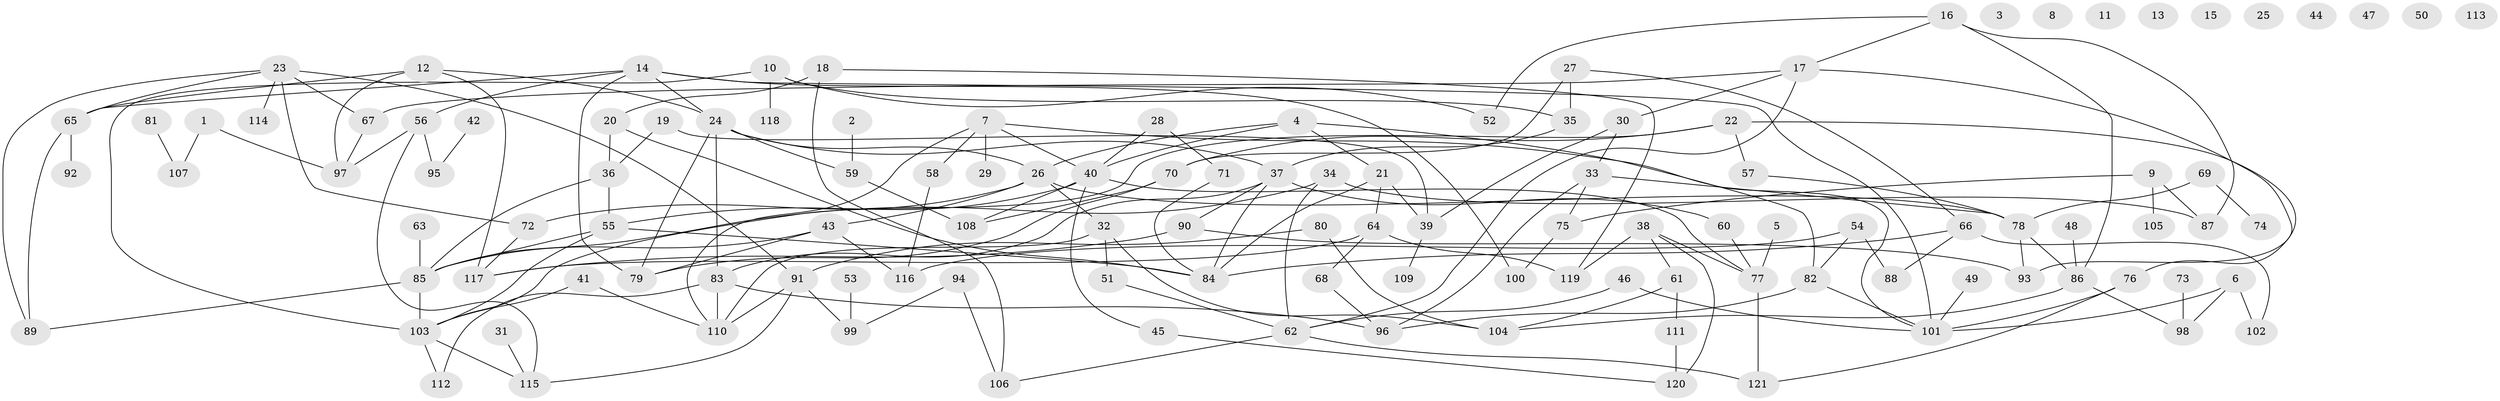 // Generated by graph-tools (version 1.1) at 2025/39/03/09/25 04:39:38]
// undirected, 121 vertices, 179 edges
graph export_dot {
graph [start="1"]
  node [color=gray90,style=filled];
  1;
  2;
  3;
  4;
  5;
  6;
  7;
  8;
  9;
  10;
  11;
  12;
  13;
  14;
  15;
  16;
  17;
  18;
  19;
  20;
  21;
  22;
  23;
  24;
  25;
  26;
  27;
  28;
  29;
  30;
  31;
  32;
  33;
  34;
  35;
  36;
  37;
  38;
  39;
  40;
  41;
  42;
  43;
  44;
  45;
  46;
  47;
  48;
  49;
  50;
  51;
  52;
  53;
  54;
  55;
  56;
  57;
  58;
  59;
  60;
  61;
  62;
  63;
  64;
  65;
  66;
  67;
  68;
  69;
  70;
  71;
  72;
  73;
  74;
  75;
  76;
  77;
  78;
  79;
  80;
  81;
  82;
  83;
  84;
  85;
  86;
  87;
  88;
  89;
  90;
  91;
  92;
  93;
  94;
  95;
  96;
  97;
  98;
  99;
  100;
  101;
  102;
  103;
  104;
  105;
  106;
  107;
  108;
  109;
  110;
  111;
  112;
  113;
  114;
  115;
  116;
  117;
  118;
  119;
  120;
  121;
  1 -- 97;
  1 -- 107;
  2 -- 59;
  4 -- 21;
  4 -- 26;
  4 -- 40;
  4 -- 82;
  5 -- 77;
  6 -- 98;
  6 -- 101;
  6 -- 102;
  7 -- 29;
  7 -- 40;
  7 -- 58;
  7 -- 101;
  7 -- 110;
  9 -- 75;
  9 -- 87;
  9 -- 105;
  10 -- 35;
  10 -- 52;
  10 -- 103;
  10 -- 118;
  12 -- 24;
  12 -- 65;
  12 -- 97;
  12 -- 117;
  14 -- 24;
  14 -- 56;
  14 -- 65;
  14 -- 79;
  14 -- 100;
  14 -- 101;
  16 -- 17;
  16 -- 52;
  16 -- 86;
  16 -- 87;
  17 -- 30;
  17 -- 62;
  17 -- 67;
  17 -- 93;
  18 -- 20;
  18 -- 106;
  18 -- 119;
  19 -- 36;
  19 -- 39;
  20 -- 36;
  20 -- 84;
  21 -- 39;
  21 -- 64;
  21 -- 84;
  22 -- 57;
  22 -- 70;
  22 -- 76;
  22 -- 103;
  23 -- 65;
  23 -- 67;
  23 -- 72;
  23 -- 89;
  23 -- 91;
  23 -- 114;
  24 -- 26;
  24 -- 37;
  24 -- 59;
  24 -- 79;
  24 -- 83;
  26 -- 32;
  26 -- 43;
  26 -- 72;
  26 -- 78;
  27 -- 35;
  27 -- 66;
  27 -- 70;
  28 -- 40;
  28 -- 71;
  30 -- 33;
  30 -- 39;
  31 -- 115;
  32 -- 51;
  32 -- 104;
  32 -- 110;
  33 -- 75;
  33 -- 78;
  33 -- 96;
  34 -- 62;
  34 -- 85;
  34 -- 87;
  35 -- 37;
  36 -- 55;
  36 -- 85;
  37 -- 60;
  37 -- 83;
  37 -- 84;
  37 -- 90;
  38 -- 61;
  38 -- 77;
  38 -- 119;
  38 -- 120;
  39 -- 109;
  40 -- 45;
  40 -- 55;
  40 -- 77;
  40 -- 108;
  41 -- 103;
  41 -- 110;
  42 -- 95;
  43 -- 79;
  43 -- 85;
  43 -- 116;
  45 -- 120;
  46 -- 62;
  46 -- 101;
  48 -- 86;
  49 -- 101;
  51 -- 62;
  53 -- 99;
  54 -- 82;
  54 -- 88;
  54 -- 116;
  55 -- 84;
  55 -- 85;
  55 -- 103;
  56 -- 95;
  56 -- 97;
  56 -- 115;
  57 -- 78;
  58 -- 116;
  59 -- 108;
  60 -- 77;
  61 -- 104;
  61 -- 111;
  62 -- 106;
  62 -- 121;
  63 -- 85;
  64 -- 68;
  64 -- 117;
  64 -- 119;
  65 -- 89;
  65 -- 92;
  66 -- 84;
  66 -- 88;
  66 -- 102;
  67 -- 97;
  68 -- 96;
  69 -- 74;
  69 -- 78;
  70 -- 79;
  70 -- 108;
  71 -- 84;
  72 -- 117;
  73 -- 98;
  75 -- 100;
  76 -- 101;
  76 -- 121;
  77 -- 121;
  78 -- 86;
  78 -- 93;
  80 -- 91;
  80 -- 104;
  81 -- 107;
  82 -- 96;
  82 -- 101;
  83 -- 96;
  83 -- 110;
  83 -- 112;
  85 -- 89;
  85 -- 103;
  86 -- 98;
  86 -- 104;
  90 -- 93;
  90 -- 117;
  91 -- 99;
  91 -- 110;
  91 -- 115;
  94 -- 99;
  94 -- 106;
  103 -- 112;
  103 -- 115;
  111 -- 120;
}
